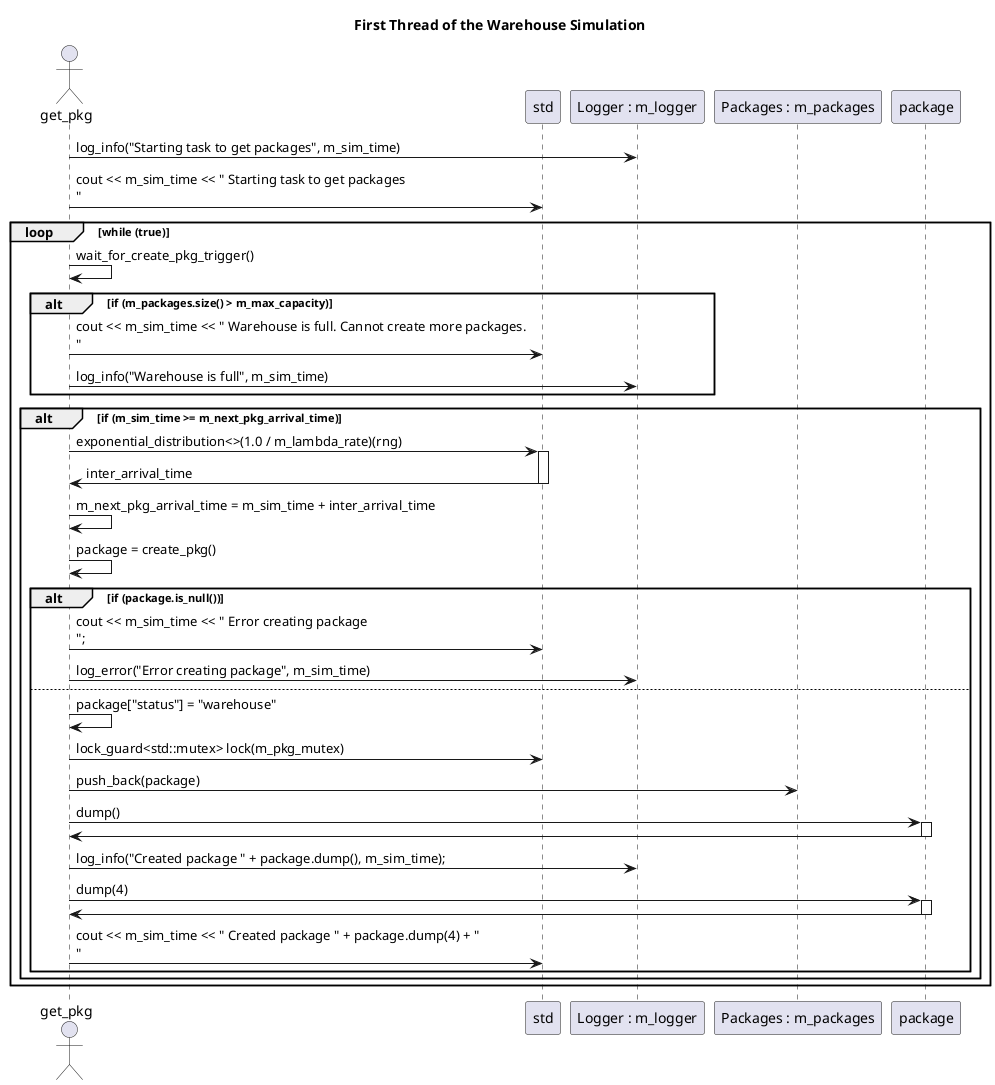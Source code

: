 @startuml
title First Thread of the Warehouse Simulation

actor get_pkg
participant "std" as system
participant "Logger : m_logger" as logger
participant "Packages : m_packages" as packages

get_pkg -> logger: log_info("Starting task to get packages", m_sim_time)
get_pkg -> system: cout << m_sim_time << " Starting task to get packages\n"

loop while (true)
    get_pkg -> get_pkg: wait_for_create_pkg_trigger()

    alt if (m_packages.size() > m_max_capacity)
        get_pkg -> system:cout << m_sim_time << " Warehouse is full. Cannot create more packages.\n"
        get_pkg -> logger:log_info("Warehouse is full", m_sim_time)
        'continue
    end

    alt if (m_sim_time >= m_next_pkg_arrival_time)
        get_pkg -> system: exponential_distribution<>(1.0 / m_lambda_rate)(rng)
        activate system
        system -> get_pkg: inter_arrival_time
        deactivate system

        get_pkg -> get_pkg: m_next_pkg_arrival_time = m_sim_time + inter_arrival_time

        'this is temporary
        get_pkg -> get_pkg: package = create_pkg()


        alt if (package.is_null())
            get_pkg -> system: cout << m_sim_time << " Error creating package\n";
            get_pkg -> logger: log_error("Error creating package", m_sim_time)
            'continue
        else
            get_pkg -> get_pkg: package["status"] = "warehouse"

            get_pkg -> system: lock_guard<std::mutex> lock(m_pkg_mutex)
            get_pkg -> packages: push_back(package)

            get_pkg -> package: dump()
            activate package
            package -> get_pkg:
            deactivate package

            get_pkg -> logger: log_info("Created package " + package.dump(), m_sim_time);
            
            get_pkg -> package: dump(4)
            activate package
            package -> get_pkg:
            deactivate package
            
            get_pkg -> system: cout << m_sim_time << " Created package " + package.dump(4) + "\n"
        end

    end
end

@enduml
